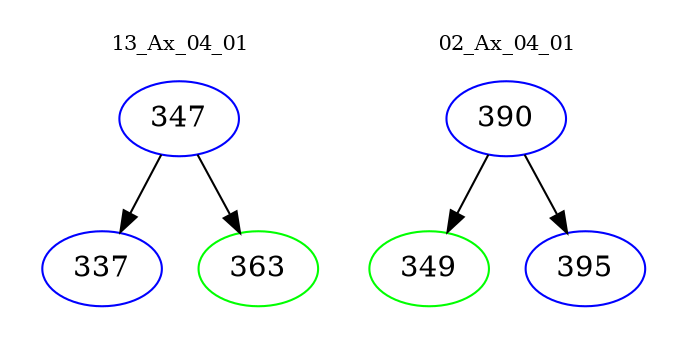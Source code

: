 digraph{
subgraph cluster_0 {
color = white
label = "13_Ax_04_01";
fontsize=10;
T0_347 [label="347", color="blue"]
T0_347 -> T0_337 [color="black"]
T0_337 [label="337", color="blue"]
T0_347 -> T0_363 [color="black"]
T0_363 [label="363", color="green"]
}
subgraph cluster_1 {
color = white
label = "02_Ax_04_01";
fontsize=10;
T1_390 [label="390", color="blue"]
T1_390 -> T1_349 [color="black"]
T1_349 [label="349", color="green"]
T1_390 -> T1_395 [color="black"]
T1_395 [label="395", color="blue"]
}
}
